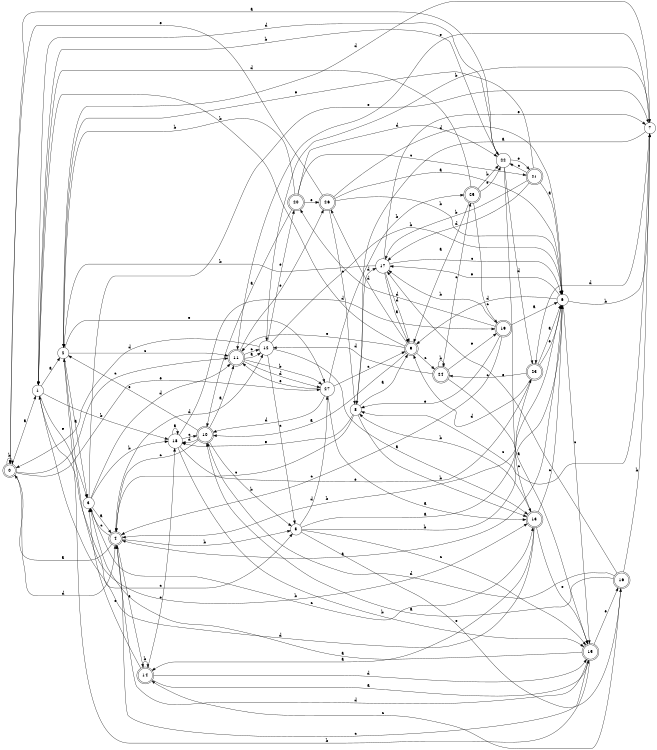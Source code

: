 digraph n23_3 {
__start0 [label="" shape="none"];

rankdir=LR;
size="8,5";

s0 [style="rounded,filled", color="black", fillcolor="white" shape="doublecircle", label="0"];
s1 [style="filled", color="black", fillcolor="white" shape="circle", label="1"];
s2 [style="filled", color="black", fillcolor="white" shape="circle", label="2"];
s3 [style="filled", color="black", fillcolor="white" shape="circle", label="3"];
s4 [style="rounded,filled", color="black", fillcolor="white" shape="doublecircle", label="4"];
s5 [style="filled", color="black", fillcolor="white" shape="circle", label="5"];
s6 [style="filled", color="black", fillcolor="white" shape="circle", label="6"];
s7 [style="filled", color="black", fillcolor="white" shape="circle", label="7"];
s8 [style="filled", color="black", fillcolor="white" shape="circle", label="8"];
s9 [style="rounded,filled", color="black", fillcolor="white" shape="doublecircle", label="9"];
s10 [style="rounded,filled", color="black", fillcolor="white" shape="doublecircle", label="10"];
s11 [style="rounded,filled", color="black", fillcolor="white" shape="doublecircle", label="11"];
s12 [style="filled", color="black", fillcolor="white" shape="circle", label="12"];
s13 [style="rounded,filled", color="black", fillcolor="white" shape="doublecircle", label="13"];
s14 [style="rounded,filled", color="black", fillcolor="white" shape="doublecircle", label="14"];
s15 [style="rounded,filled", color="black", fillcolor="white" shape="doublecircle", label="15"];
s16 [style="rounded,filled", color="black", fillcolor="white" shape="doublecircle", label="16"];
s17 [style="filled", color="black", fillcolor="white" shape="circle", label="17"];
s18 [style="filled", color="black", fillcolor="white" shape="circle", label="18"];
s19 [style="rounded,filled", color="black", fillcolor="white" shape="doublecircle", label="19"];
s20 [style="rounded,filled", color="black", fillcolor="white" shape="doublecircle", label="20"];
s21 [style="rounded,filled", color="black", fillcolor="white" shape="doublecircle", label="21"];
s22 [style="filled", color="black", fillcolor="white" shape="circle", label="22"];
s23 [style="rounded,filled", color="black", fillcolor="white" shape="doublecircle", label="23"];
s24 [style="rounded,filled", color="black", fillcolor="white" shape="doublecircle", label="24"];
s25 [style="rounded,filled", color="black", fillcolor="white" shape="doublecircle", label="25"];
s26 [style="rounded,filled", color="black", fillcolor="white" shape="doublecircle", label="26"];
s27 [style="filled", color="black", fillcolor="white" shape="circle", label="27"];
s0 -> s1 [label="a"];
s0 -> s0 [label="b"];
s0 -> s11 [label="c"];
s0 -> s4 [label="d"];
s0 -> s27 [label="e"];
s1 -> s2 [label="a"];
s1 -> s18 [label="b"];
s1 -> s5 [label="c"];
s1 -> s22 [label="d"];
s1 -> s3 [label="e"];
s2 -> s3 [label="a"];
s2 -> s13 [label="b"];
s2 -> s11 [label="c"];
s2 -> s7 [label="d"];
s2 -> s27 [label="e"];
s3 -> s4 [label="a"];
s3 -> s18 [label="b"];
s3 -> s13 [label="c"];
s3 -> s11 [label="d"];
s3 -> s7 [label="e"];
s4 -> s0 [label="a"];
s4 -> s5 [label="b"];
s4 -> s3 [label="c"];
s4 -> s12 [label="d"];
s4 -> s14 [label="e"];
s5 -> s6 [label="a"];
s5 -> s6 [label="b"];
s5 -> s15 [label="c"];
s5 -> s27 [label="d"];
s5 -> s16 [label="e"];
s6 -> s4 [label="a"];
s6 -> s7 [label="b"];
s6 -> s15 [label="c"];
s6 -> s9 [label="d"];
s6 -> s17 [label="e"];
s7 -> s8 [label="a"];
s7 -> s12 [label="b"];
s7 -> s8 [label="c"];
s7 -> s23 [label="d"];
s7 -> s11 [label="e"];
s8 -> s9 [label="a"];
s8 -> s13 [label="b"];
s8 -> s4 [label="c"];
s8 -> s17 [label="d"];
s8 -> s18 [label="e"];
s9 -> s10 [label="a"];
s9 -> s1 [label="b"];
s9 -> s24 [label="c"];
s9 -> s26 [label="d"];
s9 -> s11 [label="e"];
s10 -> s11 [label="a"];
s10 -> s5 [label="b"];
s10 -> s4 [label="c"];
s10 -> s18 [label="d"];
s10 -> s2 [label="e"];
s11 -> s12 [label="a"];
s11 -> s27 [label="b"];
s11 -> s12 [label="c"];
s11 -> s27 [label="d"];
s11 -> s26 [label="e"];
s12 -> s13 [label="a"];
s12 -> s6 [label="b"];
s12 -> s5 [label="c"];
s12 -> s0 [label="d"];
s12 -> s20 [label="e"];
s13 -> s14 [label="a"];
s13 -> s8 [label="b"];
s13 -> s6 [label="c"];
s13 -> s1 [label="d"];
s13 -> s15 [label="e"];
s14 -> s15 [label="a"];
s14 -> s14 [label="b"];
s14 -> s18 [label="c"];
s14 -> s15 [label="d"];
s14 -> s3 [label="e"];
s15 -> s3 [label="a"];
s15 -> s2 [label="b"];
s15 -> s4 [label="c"];
s15 -> s4 [label="d"];
s15 -> s16 [label="e"];
s16 -> s10 [label="a"];
s16 -> s7 [label="b"];
s16 -> s14 [label="c"];
s16 -> s10 [label="d"];
s16 -> s17 [label="e"];
s17 -> s9 [label="a"];
s17 -> s2 [label="b"];
s17 -> s6 [label="c"];
s17 -> s9 [label="d"];
s17 -> s7 [label="e"];
s18 -> s18 [label="a"];
s18 -> s15 [label="b"];
s18 -> s10 [label="c"];
s18 -> s19 [label="d"];
s18 -> s23 [label="e"];
s19 -> s6 [label="a"];
s19 -> s17 [label="b"];
s19 -> s4 [label="c"];
s19 -> s20 [label="d"];
s19 -> s8 [label="e"];
s20 -> s10 [label="a"];
s20 -> s2 [label="b"];
s20 -> s21 [label="c"];
s20 -> s22 [label="d"];
s20 -> s26 [label="e"];
s21 -> s6 [label="a"];
s21 -> s17 [label="b"];
s21 -> s22 [label="c"];
s21 -> s17 [label="d"];
s21 -> s2 [label="e"];
s22 -> s0 [label="a"];
s22 -> s1 [label="b"];
s22 -> s13 [label="c"];
s22 -> s23 [label="d"];
s22 -> s21 [label="e"];
s23 -> s6 [label="a"];
s23 -> s4 [label="b"];
s23 -> s24 [label="c"];
s23 -> s9 [label="d"];
s23 -> s6 [label="e"];
s24 -> s15 [label="a"];
s24 -> s24 [label="b"];
s24 -> s25 [label="c"];
s24 -> s12 [label="d"];
s24 -> s19 [label="e"];
s25 -> s9 [label="a"];
s25 -> s22 [label="b"];
s25 -> s19 [label="c"];
s25 -> s1 [label="d"];
s25 -> s22 [label="e"];
s26 -> s6 [label="a"];
s26 -> s6 [label="b"];
s26 -> s8 [label="c"];
s26 -> s6 [label="d"];
s26 -> s0 [label="e"];
s27 -> s13 [label="a"];
s27 -> s25 [label="b"];
s27 -> s9 [label="c"];
s27 -> s10 [label="d"];
s27 -> s11 [label="e"];

}